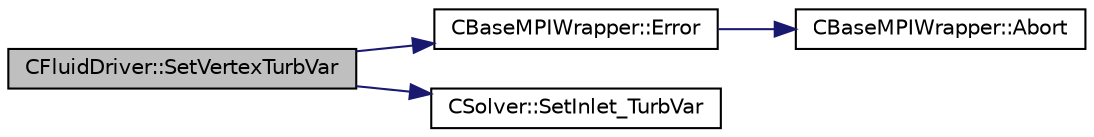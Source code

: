 digraph "CFluidDriver::SetVertexTurbVar"
{
  edge [fontname="Helvetica",fontsize="10",labelfontname="Helvetica",labelfontsize="10"];
  node [fontname="Helvetica",fontsize="10",shape=record];
  rankdir="LR";
  Node275 [label="CFluidDriver::SetVertexTurbVar",height=0.2,width=0.4,color="black", fillcolor="grey75", style="filled", fontcolor="black"];
  Node275 -> Node276 [color="midnightblue",fontsize="10",style="solid",fontname="Helvetica"];
  Node276 [label="CBaseMPIWrapper::Error",height=0.2,width=0.4,color="black", fillcolor="white", style="filled",URL="$class_c_base_m_p_i_wrapper.html#a04457c47629bda56704e6a8804833eeb"];
  Node276 -> Node277 [color="midnightblue",fontsize="10",style="solid",fontname="Helvetica"];
  Node277 [label="CBaseMPIWrapper::Abort",height=0.2,width=0.4,color="black", fillcolor="white", style="filled",URL="$class_c_base_m_p_i_wrapper.html#a21ef5681e2acb532d345e9bab173ef07"];
  Node275 -> Node278 [color="midnightblue",fontsize="10",style="solid",fontname="Helvetica"];
  Node278 [label="CSolver::SetInlet_TurbVar",height=0.2,width=0.4,color="black", fillcolor="white", style="filled",URL="$class_c_solver.html#a4b25767800ad4e502502cd7771774675",tooltip="A virtual member. "];
}
